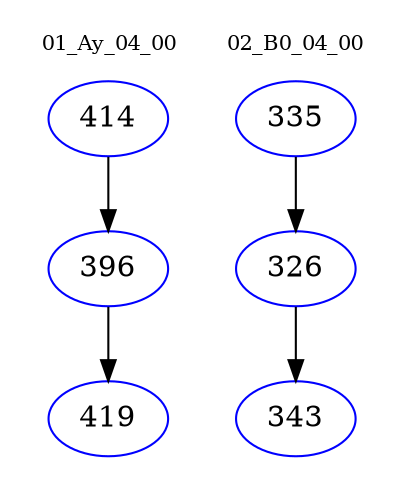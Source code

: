 digraph{
subgraph cluster_0 {
color = white
label = "01_Ay_04_00";
fontsize=10;
T0_414 [label="414", color="blue"]
T0_414 -> T0_396 [color="black"]
T0_396 [label="396", color="blue"]
T0_396 -> T0_419 [color="black"]
T0_419 [label="419", color="blue"]
}
subgraph cluster_1 {
color = white
label = "02_B0_04_00";
fontsize=10;
T1_335 [label="335", color="blue"]
T1_335 -> T1_326 [color="black"]
T1_326 [label="326", color="blue"]
T1_326 -> T1_343 [color="black"]
T1_343 [label="343", color="blue"]
}
}
